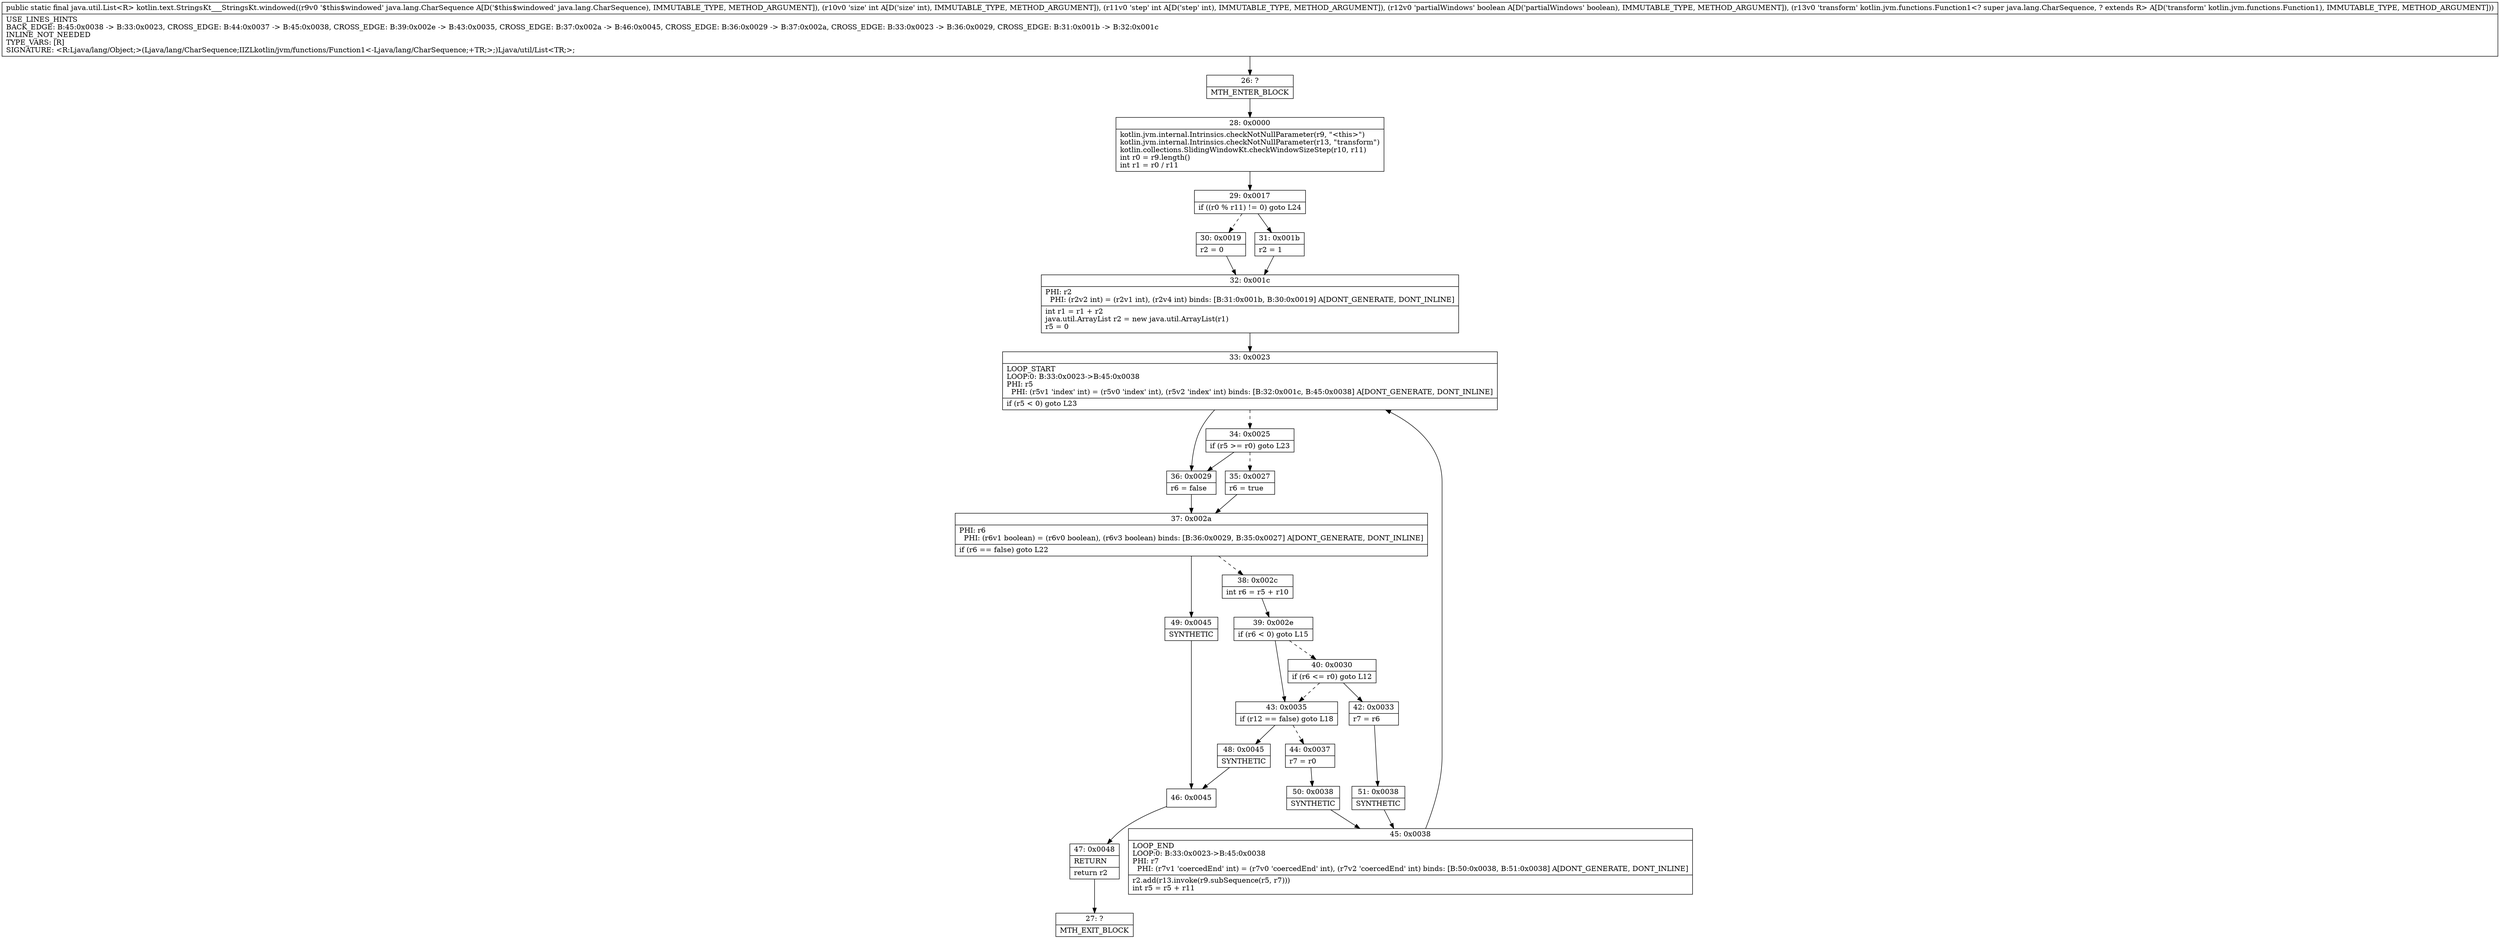 digraph "CFG forkotlin.text.StringsKt___StringsKt.windowed(Ljava\/lang\/CharSequence;IIZLkotlin\/jvm\/functions\/Function1;)Ljava\/util\/List;" {
Node_26 [shape=record,label="{26\:\ ?|MTH_ENTER_BLOCK\l}"];
Node_28 [shape=record,label="{28\:\ 0x0000|kotlin.jvm.internal.Intrinsics.checkNotNullParameter(r9, \"\<this\>\")\lkotlin.jvm.internal.Intrinsics.checkNotNullParameter(r13, \"transform\")\lkotlin.collections.SlidingWindowKt.checkWindowSizeStep(r10, r11)\lint r0 = r9.length()\lint r1 = r0 \/ r11\l}"];
Node_29 [shape=record,label="{29\:\ 0x0017|if ((r0 % r11) != 0) goto L24\l}"];
Node_30 [shape=record,label="{30\:\ 0x0019|r2 = 0\l}"];
Node_32 [shape=record,label="{32\:\ 0x001c|PHI: r2 \l  PHI: (r2v2 int) = (r2v1 int), (r2v4 int) binds: [B:31:0x001b, B:30:0x0019] A[DONT_GENERATE, DONT_INLINE]\l|int r1 = r1 + r2\ljava.util.ArrayList r2 = new java.util.ArrayList(r1)\lr5 = 0\l}"];
Node_33 [shape=record,label="{33\:\ 0x0023|LOOP_START\lLOOP:0: B:33:0x0023\-\>B:45:0x0038\lPHI: r5 \l  PHI: (r5v1 'index' int) = (r5v0 'index' int), (r5v2 'index' int) binds: [B:32:0x001c, B:45:0x0038] A[DONT_GENERATE, DONT_INLINE]\l|if (r5 \< 0) goto L23\l}"];
Node_34 [shape=record,label="{34\:\ 0x0025|if (r5 \>= r0) goto L23\l}"];
Node_35 [shape=record,label="{35\:\ 0x0027|r6 = true\l}"];
Node_37 [shape=record,label="{37\:\ 0x002a|PHI: r6 \l  PHI: (r6v1 boolean) = (r6v0 boolean), (r6v3 boolean) binds: [B:36:0x0029, B:35:0x0027] A[DONT_GENERATE, DONT_INLINE]\l|if (r6 == false) goto L22\l}"];
Node_38 [shape=record,label="{38\:\ 0x002c|int r6 = r5 + r10\l}"];
Node_39 [shape=record,label="{39\:\ 0x002e|if (r6 \< 0) goto L15\l}"];
Node_40 [shape=record,label="{40\:\ 0x0030|if (r6 \<= r0) goto L12\l}"];
Node_42 [shape=record,label="{42\:\ 0x0033|r7 = r6\l}"];
Node_51 [shape=record,label="{51\:\ 0x0038|SYNTHETIC\l}"];
Node_45 [shape=record,label="{45\:\ 0x0038|LOOP_END\lLOOP:0: B:33:0x0023\-\>B:45:0x0038\lPHI: r7 \l  PHI: (r7v1 'coercedEnd' int) = (r7v0 'coercedEnd' int), (r7v2 'coercedEnd' int) binds: [B:50:0x0038, B:51:0x0038] A[DONT_GENERATE, DONT_INLINE]\l|r2.add(r13.invoke(r9.subSequence(r5, r7)))\lint r5 = r5 + r11\l}"];
Node_43 [shape=record,label="{43\:\ 0x0035|if (r12 == false) goto L18\l}"];
Node_44 [shape=record,label="{44\:\ 0x0037|r7 = r0\l}"];
Node_50 [shape=record,label="{50\:\ 0x0038|SYNTHETIC\l}"];
Node_48 [shape=record,label="{48\:\ 0x0045|SYNTHETIC\l}"];
Node_46 [shape=record,label="{46\:\ 0x0045}"];
Node_47 [shape=record,label="{47\:\ 0x0048|RETURN\l|return r2\l}"];
Node_27 [shape=record,label="{27\:\ ?|MTH_EXIT_BLOCK\l}"];
Node_49 [shape=record,label="{49\:\ 0x0045|SYNTHETIC\l}"];
Node_36 [shape=record,label="{36\:\ 0x0029|r6 = false\l}"];
Node_31 [shape=record,label="{31\:\ 0x001b|r2 = 1\l}"];
MethodNode[shape=record,label="{public static final java.util.List\<R\> kotlin.text.StringsKt___StringsKt.windowed((r9v0 '$this$windowed' java.lang.CharSequence A[D('$this$windowed' java.lang.CharSequence), IMMUTABLE_TYPE, METHOD_ARGUMENT]), (r10v0 'size' int A[D('size' int), IMMUTABLE_TYPE, METHOD_ARGUMENT]), (r11v0 'step' int A[D('step' int), IMMUTABLE_TYPE, METHOD_ARGUMENT]), (r12v0 'partialWindows' boolean A[D('partialWindows' boolean), IMMUTABLE_TYPE, METHOD_ARGUMENT]), (r13v0 'transform' kotlin.jvm.functions.Function1\<? super java.lang.CharSequence, ? extends R\> A[D('transform' kotlin.jvm.functions.Function1), IMMUTABLE_TYPE, METHOD_ARGUMENT]))  | USE_LINES_HINTS\lBACK_EDGE: B:45:0x0038 \-\> B:33:0x0023, CROSS_EDGE: B:44:0x0037 \-\> B:45:0x0038, CROSS_EDGE: B:39:0x002e \-\> B:43:0x0035, CROSS_EDGE: B:37:0x002a \-\> B:46:0x0045, CROSS_EDGE: B:36:0x0029 \-\> B:37:0x002a, CROSS_EDGE: B:33:0x0023 \-\> B:36:0x0029, CROSS_EDGE: B:31:0x001b \-\> B:32:0x001c\lINLINE_NOT_NEEDED\lTYPE_VARS: [R]\lSIGNATURE: \<R:Ljava\/lang\/Object;\>(Ljava\/lang\/CharSequence;IIZLkotlin\/jvm\/functions\/Function1\<\-Ljava\/lang\/CharSequence;+TR;\>;)Ljava\/util\/List\<TR;\>;\l}"];
MethodNode -> Node_26;Node_26 -> Node_28;
Node_28 -> Node_29;
Node_29 -> Node_30[style=dashed];
Node_29 -> Node_31;
Node_30 -> Node_32;
Node_32 -> Node_33;
Node_33 -> Node_34[style=dashed];
Node_33 -> Node_36;
Node_34 -> Node_35[style=dashed];
Node_34 -> Node_36;
Node_35 -> Node_37;
Node_37 -> Node_38[style=dashed];
Node_37 -> Node_49;
Node_38 -> Node_39;
Node_39 -> Node_40[style=dashed];
Node_39 -> Node_43;
Node_40 -> Node_42;
Node_40 -> Node_43[style=dashed];
Node_42 -> Node_51;
Node_51 -> Node_45;
Node_45 -> Node_33;
Node_43 -> Node_44[style=dashed];
Node_43 -> Node_48;
Node_44 -> Node_50;
Node_50 -> Node_45;
Node_48 -> Node_46;
Node_46 -> Node_47;
Node_47 -> Node_27;
Node_49 -> Node_46;
Node_36 -> Node_37;
Node_31 -> Node_32;
}

